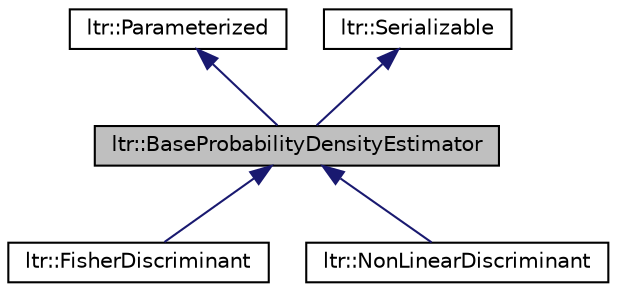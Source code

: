 digraph G
{
  edge [fontname="Helvetica",fontsize="10",labelfontname="Helvetica",labelfontsize="10"];
  node [fontname="Helvetica",fontsize="10",shape=record];
  Node1 [label="ltr::BaseProbabilityDensityEstimator",height=0.2,width=0.4,color="black", fillcolor="grey75", style="filled" fontcolor="black"];
  Node2 -> Node1 [dir="back",color="midnightblue",fontsize="10",style="solid",fontname="Helvetica"];
  Node2 [label="ltr::Parameterized",height=0.2,width=0.4,color="black", fillcolor="white", style="filled",URL="$classltr_1_1_parameterized.html"];
  Node3 -> Node1 [dir="back",color="midnightblue",fontsize="10",style="solid",fontname="Helvetica"];
  Node3 [label="ltr::Serializable",height=0.2,width=0.4,color="black", fillcolor="white", style="filled",URL="$classltr_1_1_serializable.html",tooltip="The interface class for objects, that can be serialized. That means that a cpp code for those can be ..."];
  Node1 -> Node4 [dir="back",color="midnightblue",fontsize="10",style="solid",fontname="Helvetica"];
  Node4 [label="ltr::FisherDiscriminant",height=0.2,width=0.4,color="black", fillcolor="white", style="filled",URL="$classltr_1_1_fisher_discriminant.html",tooltip="probability density estimator that uses Fisher Linear Discriminant approach"];
  Node1 -> Node5 [dir="back",color="midnightblue",fontsize="10",style="solid",fontname="Helvetica"];
  Node5 [label="ltr::NonLinearDiscriminant",height=0.2,width=0.4,color="black", fillcolor="white", style="filled",URL="$classltr_1_1_non_linear_discriminant.html",tooltip="probability density estimator that cannot be represented as linear separator"];
}
